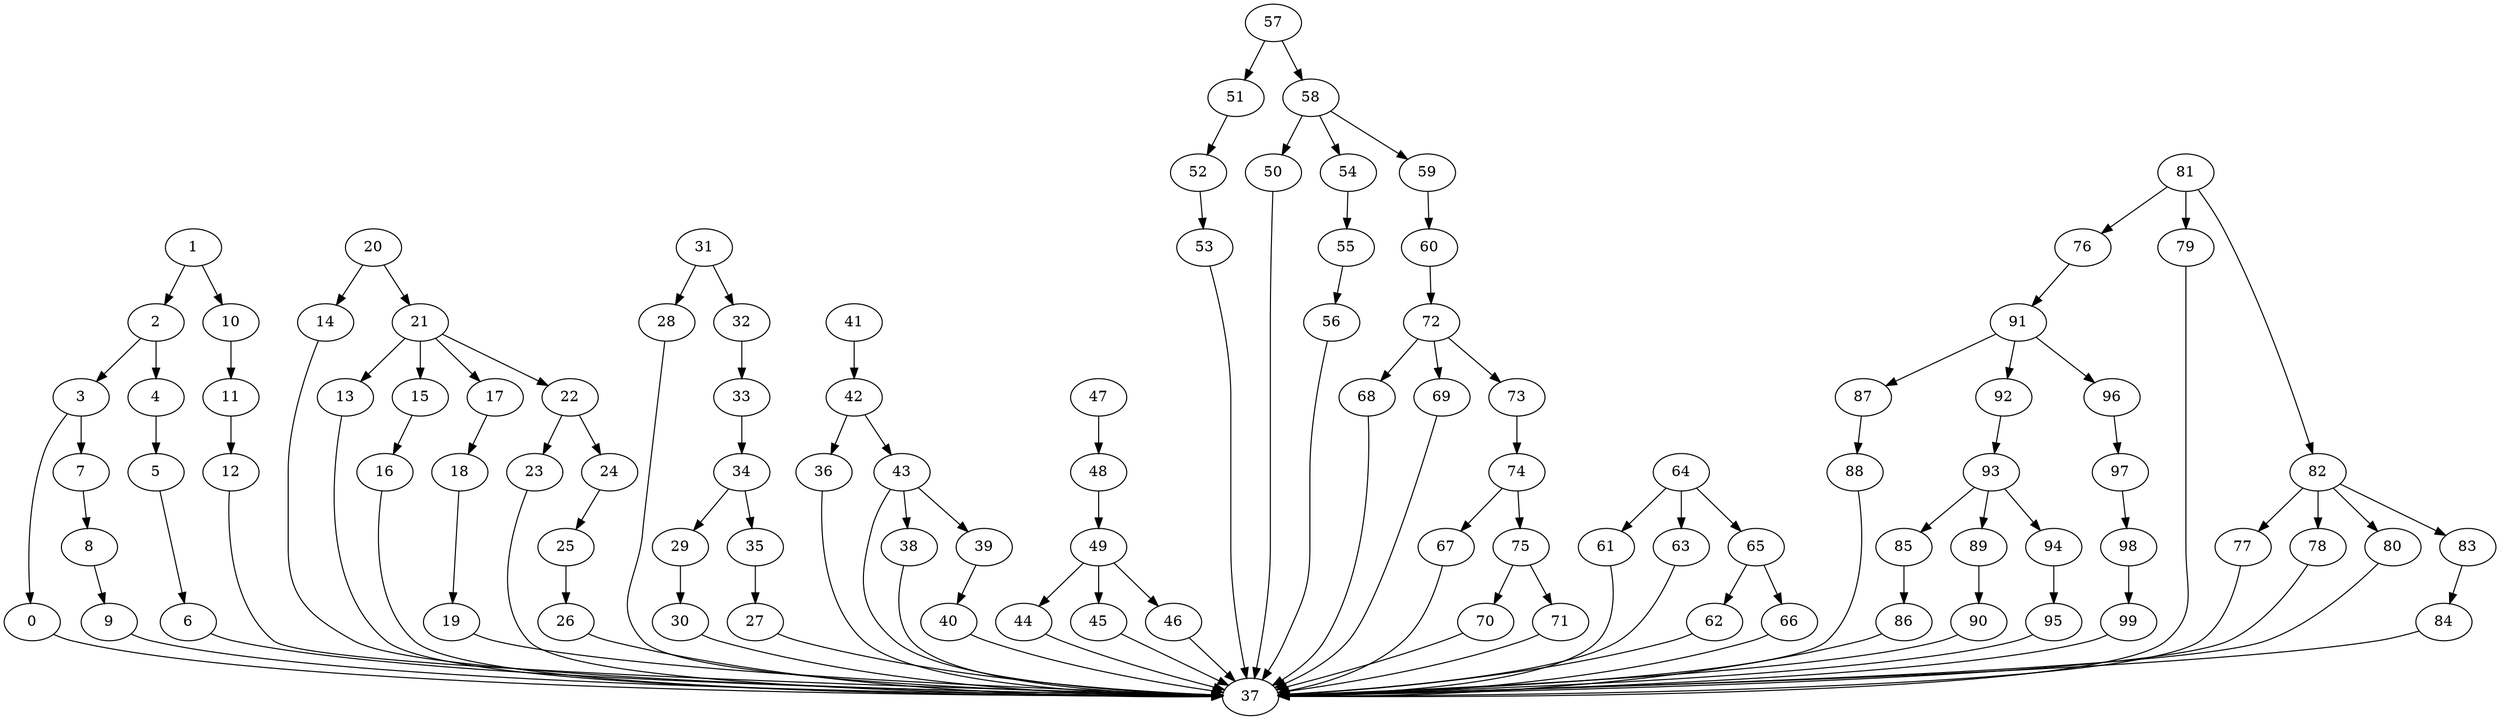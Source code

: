 strict digraph  {
0 [exec=60];
1 [exec=147];
2 [exec=93];
3 [exec=165];
4 [exec=158];
5 [exec=90];
6 [exec=93];
7 [exec=110];
8 [exec=63];
9 [exec=78];
10 [exec=83];
11 [exec=179];
12 [exec=66];
13 [exec=157];
14 [exec=72];
15 [exec=118];
16 [exec=103];
17 [exec=151];
18 [exec=121];
19 [exec=137];
20 [exec=61];
21 [exec=101];
22 [exec=51];
23 [exec=155];
24 [exec=64];
25 [exec=146];
26 [exec=175];
27 [exec=198];
28 [exec=100];
29 [exec=101];
30 [exec=134];
31 [exec=52];
32 [exec=71];
33 [exec=84];
34 [exec=188];
35 [exec=54];
36 [exec=151];
37 [exec=99];
38 [exec=73];
39 [exec=198];
40 [exec=87];
41 [exec=94];
42 [exec=60];
43 [exec=63];
44 [exec=110];
45 [exec=91];
46 [exec=179];
47 [exec=61];
48 [exec=143];
49 [exec=183];
50 [exec=165];
51 [exec=103];
52 [exec=152];
53 [exec=100];
54 [exec=197];
55 [exec=54];
56 [exec=147];
57 [exec=134];
58 [exec=50];
59 [exec=160];
60 [exec=78];
61 [exec=117];
62 [exec=92];
63 [exec=80];
64 [exec=87];
65 [exec=53];
66 [exec=62];
67 [exec=140];
68 [exec=122];
69 [exec=86];
70 [exec=173];
71 [exec=193];
72 [exec=121];
73 [exec=85];
74 [exec=72];
75 [exec=192];
76 [exec=120];
77 [exec=176];
78 [exec=139];
79 [exec=75];
80 [exec=62];
81 [exec=120];
82 [exec=185];
83 [exec=82];
84 [exec=94];
85 [exec=193];
86 [exec=189];
87 [exec=149];
88 [exec=71];
89 [exec=94];
90 [exec=190];
91 [exec=173];
92 [exec=117];
93 [exec=187];
94 [exec=67];
95 [exec=57];
96 [exec=198];
97 [exec=199];
98 [exec=161];
99 [exec=189];
0 -> 37  [comm=5];
1 -> 2  [comm=15];
1 -> 10  [comm=19];
2 -> 3  [comm=12];
2 -> 4  [comm=18];
3 -> 0  [comm=15];
3 -> 7  [comm=20];
4 -> 5  [comm=16];
5 -> 6  [comm=17];
6 -> 37  [comm=18];
7 -> 8  [comm=11];
8 -> 9  [comm=7];
9 -> 37  [comm=13];
10 -> 11  [comm=14];
11 -> 12  [comm=19];
12 -> 37  [comm=19];
13 -> 37  [comm=19];
14 -> 37  [comm=19];
15 -> 16  [comm=17];
16 -> 37  [comm=10];
17 -> 18  [comm=15];
18 -> 19  [comm=17];
19 -> 37  [comm=6];
20 -> 21  [comm=15];
20 -> 14  [comm=7];
21 -> 22  [comm=10];
21 -> 13  [comm=15];
21 -> 15  [comm=5];
21 -> 17  [comm=11];
22 -> 23  [comm=11];
22 -> 24  [comm=16];
23 -> 37  [comm=9];
24 -> 25  [comm=7];
25 -> 26  [comm=15];
26 -> 37  [comm=19];
27 -> 37  [comm=17];
28 -> 37  [comm=11];
29 -> 30  [comm=15];
30 -> 37  [comm=7];
31 -> 32  [comm=5];
31 -> 28  [comm=18];
32 -> 33  [comm=20];
33 -> 34  [comm=12];
34 -> 35  [comm=15];
34 -> 29  [comm=8];
35 -> 27  [comm=19];
36 -> 37  [comm=5];
38 -> 37  [comm=14];
39 -> 40  [comm=11];
40 -> 37  [comm=7];
41 -> 42  [comm=12];
42 -> 43  [comm=5];
42 -> 36  [comm=15];
43 -> 37  [comm=6];
43 -> 38  [comm=7];
43 -> 39  [comm=9];
44 -> 37  [comm=15];
45 -> 37  [comm=10];
46 -> 37  [comm=8];
47 -> 48  [comm=17];
48 -> 49  [comm=17];
49 -> 44  [comm=17];
49 -> 45  [comm=9];
49 -> 46  [comm=16];
50 -> 37  [comm=16];
51 -> 52  [comm=13];
52 -> 53  [comm=11];
53 -> 37  [comm=15];
54 -> 55  [comm=17];
55 -> 56  [comm=10];
56 -> 37  [comm=10];
57 -> 58  [comm=10];
57 -> 51  [comm=5];
58 -> 59  [comm=14];
58 -> 50  [comm=5];
58 -> 54  [comm=13];
59 -> 60  [comm=20];
60 -> 72  [comm=18];
61 -> 37  [comm=7];
62 -> 37  [comm=13];
63 -> 37  [comm=14];
64 -> 65  [comm=9];
64 -> 61  [comm=19];
64 -> 63  [comm=20];
65 -> 66  [comm=12];
65 -> 62  [comm=10];
66 -> 37  [comm=15];
67 -> 37  [comm=9];
68 -> 37  [comm=16];
69 -> 37  [comm=6];
70 -> 37  [comm=13];
71 -> 37  [comm=16];
72 -> 73  [comm=5];
72 -> 68  [comm=10];
72 -> 69  [comm=8];
73 -> 74  [comm=19];
74 -> 75  [comm=9];
74 -> 67  [comm=15];
75 -> 70  [comm=11];
75 -> 71  [comm=9];
76 -> 91  [comm=18];
77 -> 37  [comm=11];
78 -> 37  [comm=11];
79 -> 37  [comm=18];
80 -> 37  [comm=5];
81 -> 82  [comm=6];
81 -> 76  [comm=16];
81 -> 79  [comm=20];
82 -> 83  [comm=16];
82 -> 77  [comm=6];
82 -> 78  [comm=16];
82 -> 80  [comm=17];
83 -> 84  [comm=19];
84 -> 37  [comm=18];
85 -> 86  [comm=11];
86 -> 37  [comm=8];
87 -> 88  [comm=10];
88 -> 37  [comm=7];
89 -> 90  [comm=16];
90 -> 37  [comm=13];
91 -> 92  [comm=12];
91 -> 87  [comm=20];
91 -> 96  [comm=10];
92 -> 93  [comm=5];
93 -> 94  [comm=15];
93 -> 85  [comm=12];
93 -> 89  [comm=10];
94 -> 95  [comm=5];
95 -> 37  [comm=6];
96 -> 97  [comm=11];
97 -> 98  [comm=15];
98 -> 99  [comm=14];
99 -> 37  [comm=9];
}

